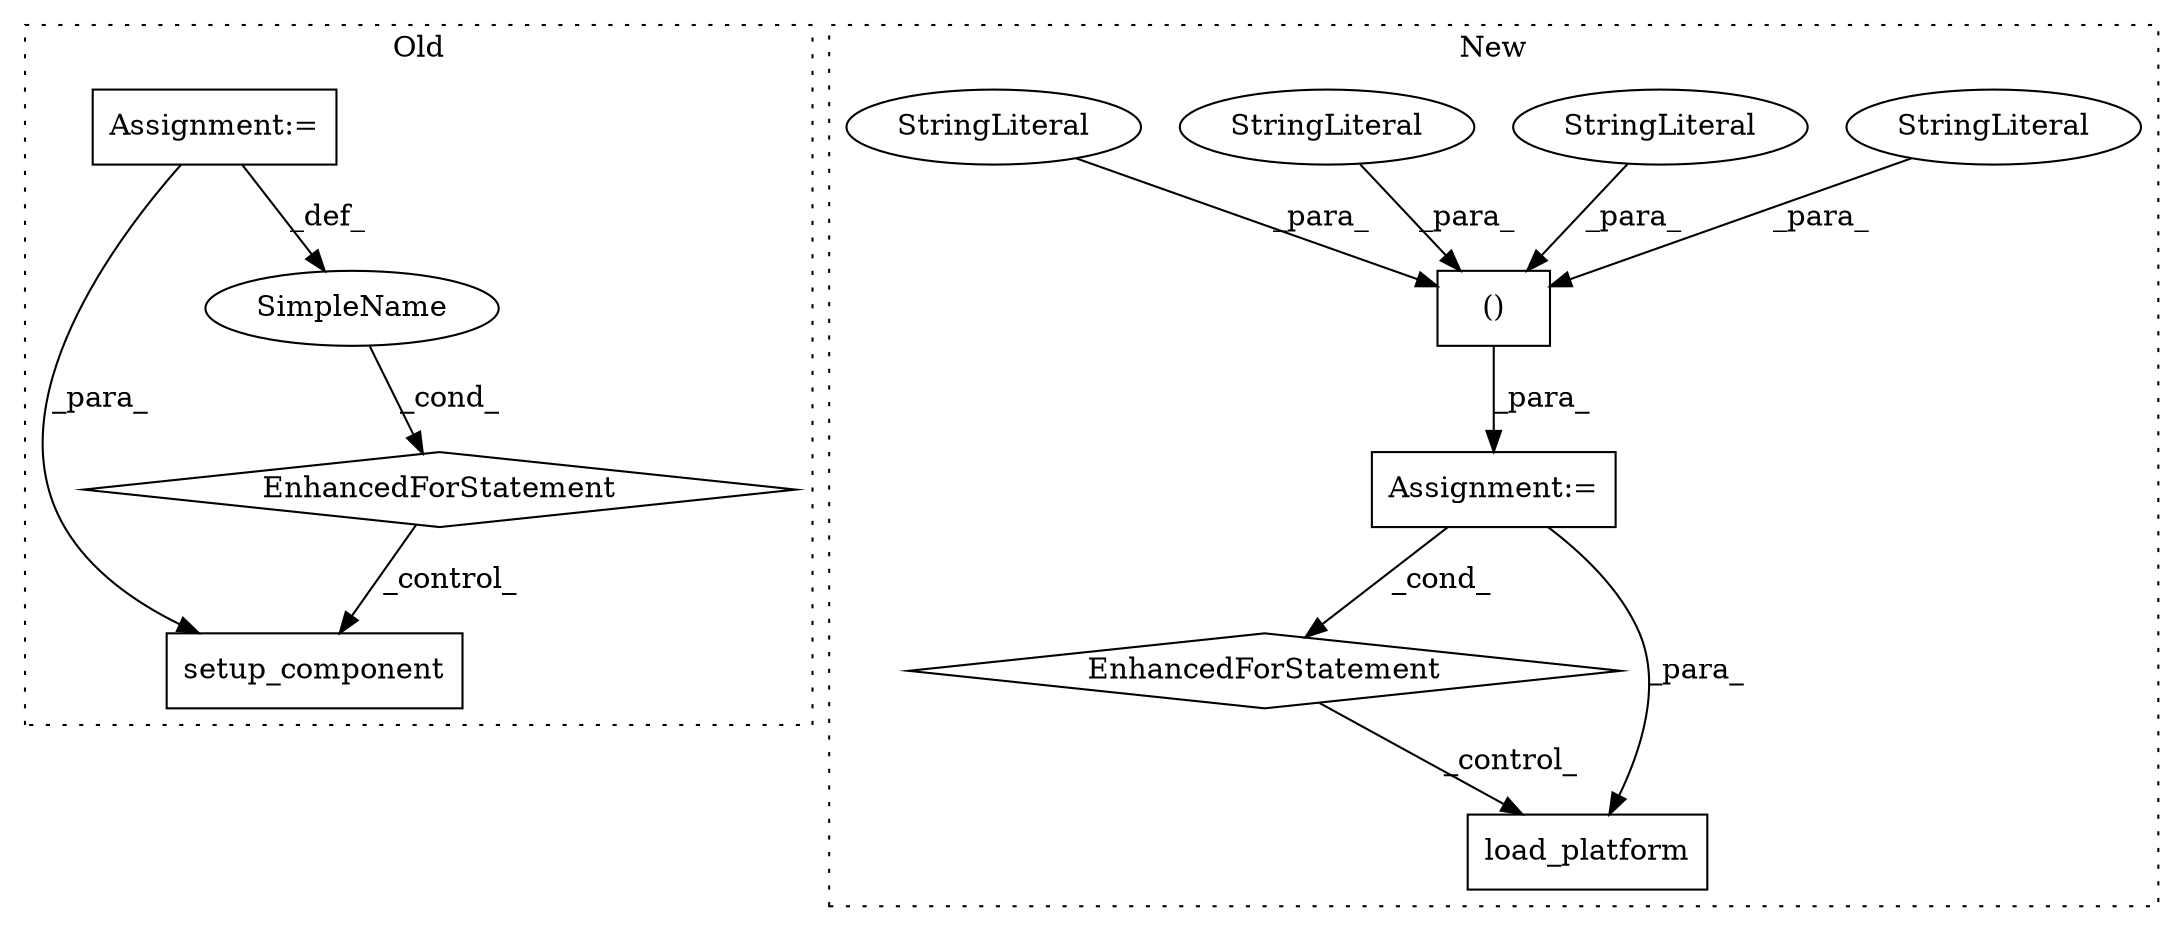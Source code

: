 digraph G {
subgraph cluster0 {
1 [label="setup_component" a="32" s="1621,1665" l="16,1" shape="box"];
3 [label="SimpleName" a="42" s="1321" l="9" shape="ellipse"];
4 [label="EnhancedForStatement" a="70" s="1230,1558" l="79,3" shape="diamond"];
10 [label="Assignment:=" a="7" s="1230,1558" l="79,3" shape="box"];
label = "Old";
style="dotted";
}
subgraph cluster1 {
2 [label="()" a="106" s="913" l="82" shape="box"];
5 [label="EnhancedForStatement" a="70" s="836,995" l="53,3" shape="diamond"];
6 [label="load_platform" a="32" s="1016,1063" l="14,1" shape="box"];
7 [label="StringLiteral" a="45" s="913" l="8" shape="ellipse"];
8 [label="StringLiteral" a="45" s="989" l="6" shape="ellipse"];
9 [label="StringLiteral" a="45" s="955" l="21" shape="ellipse"];
11 [label="Assignment:=" a="7" s="836,995" l="53,3" shape="box"];
12 [label="StringLiteral" a="45" s="934" l="8" shape="ellipse"];
label = "New";
style="dotted";
}
2 -> 11 [label="_para_"];
3 -> 4 [label="_cond_"];
4 -> 1 [label="_control_"];
5 -> 6 [label="_control_"];
7 -> 2 [label="_para_"];
8 -> 2 [label="_para_"];
9 -> 2 [label="_para_"];
10 -> 3 [label="_def_"];
10 -> 1 [label="_para_"];
11 -> 5 [label="_cond_"];
11 -> 6 [label="_para_"];
12 -> 2 [label="_para_"];
}